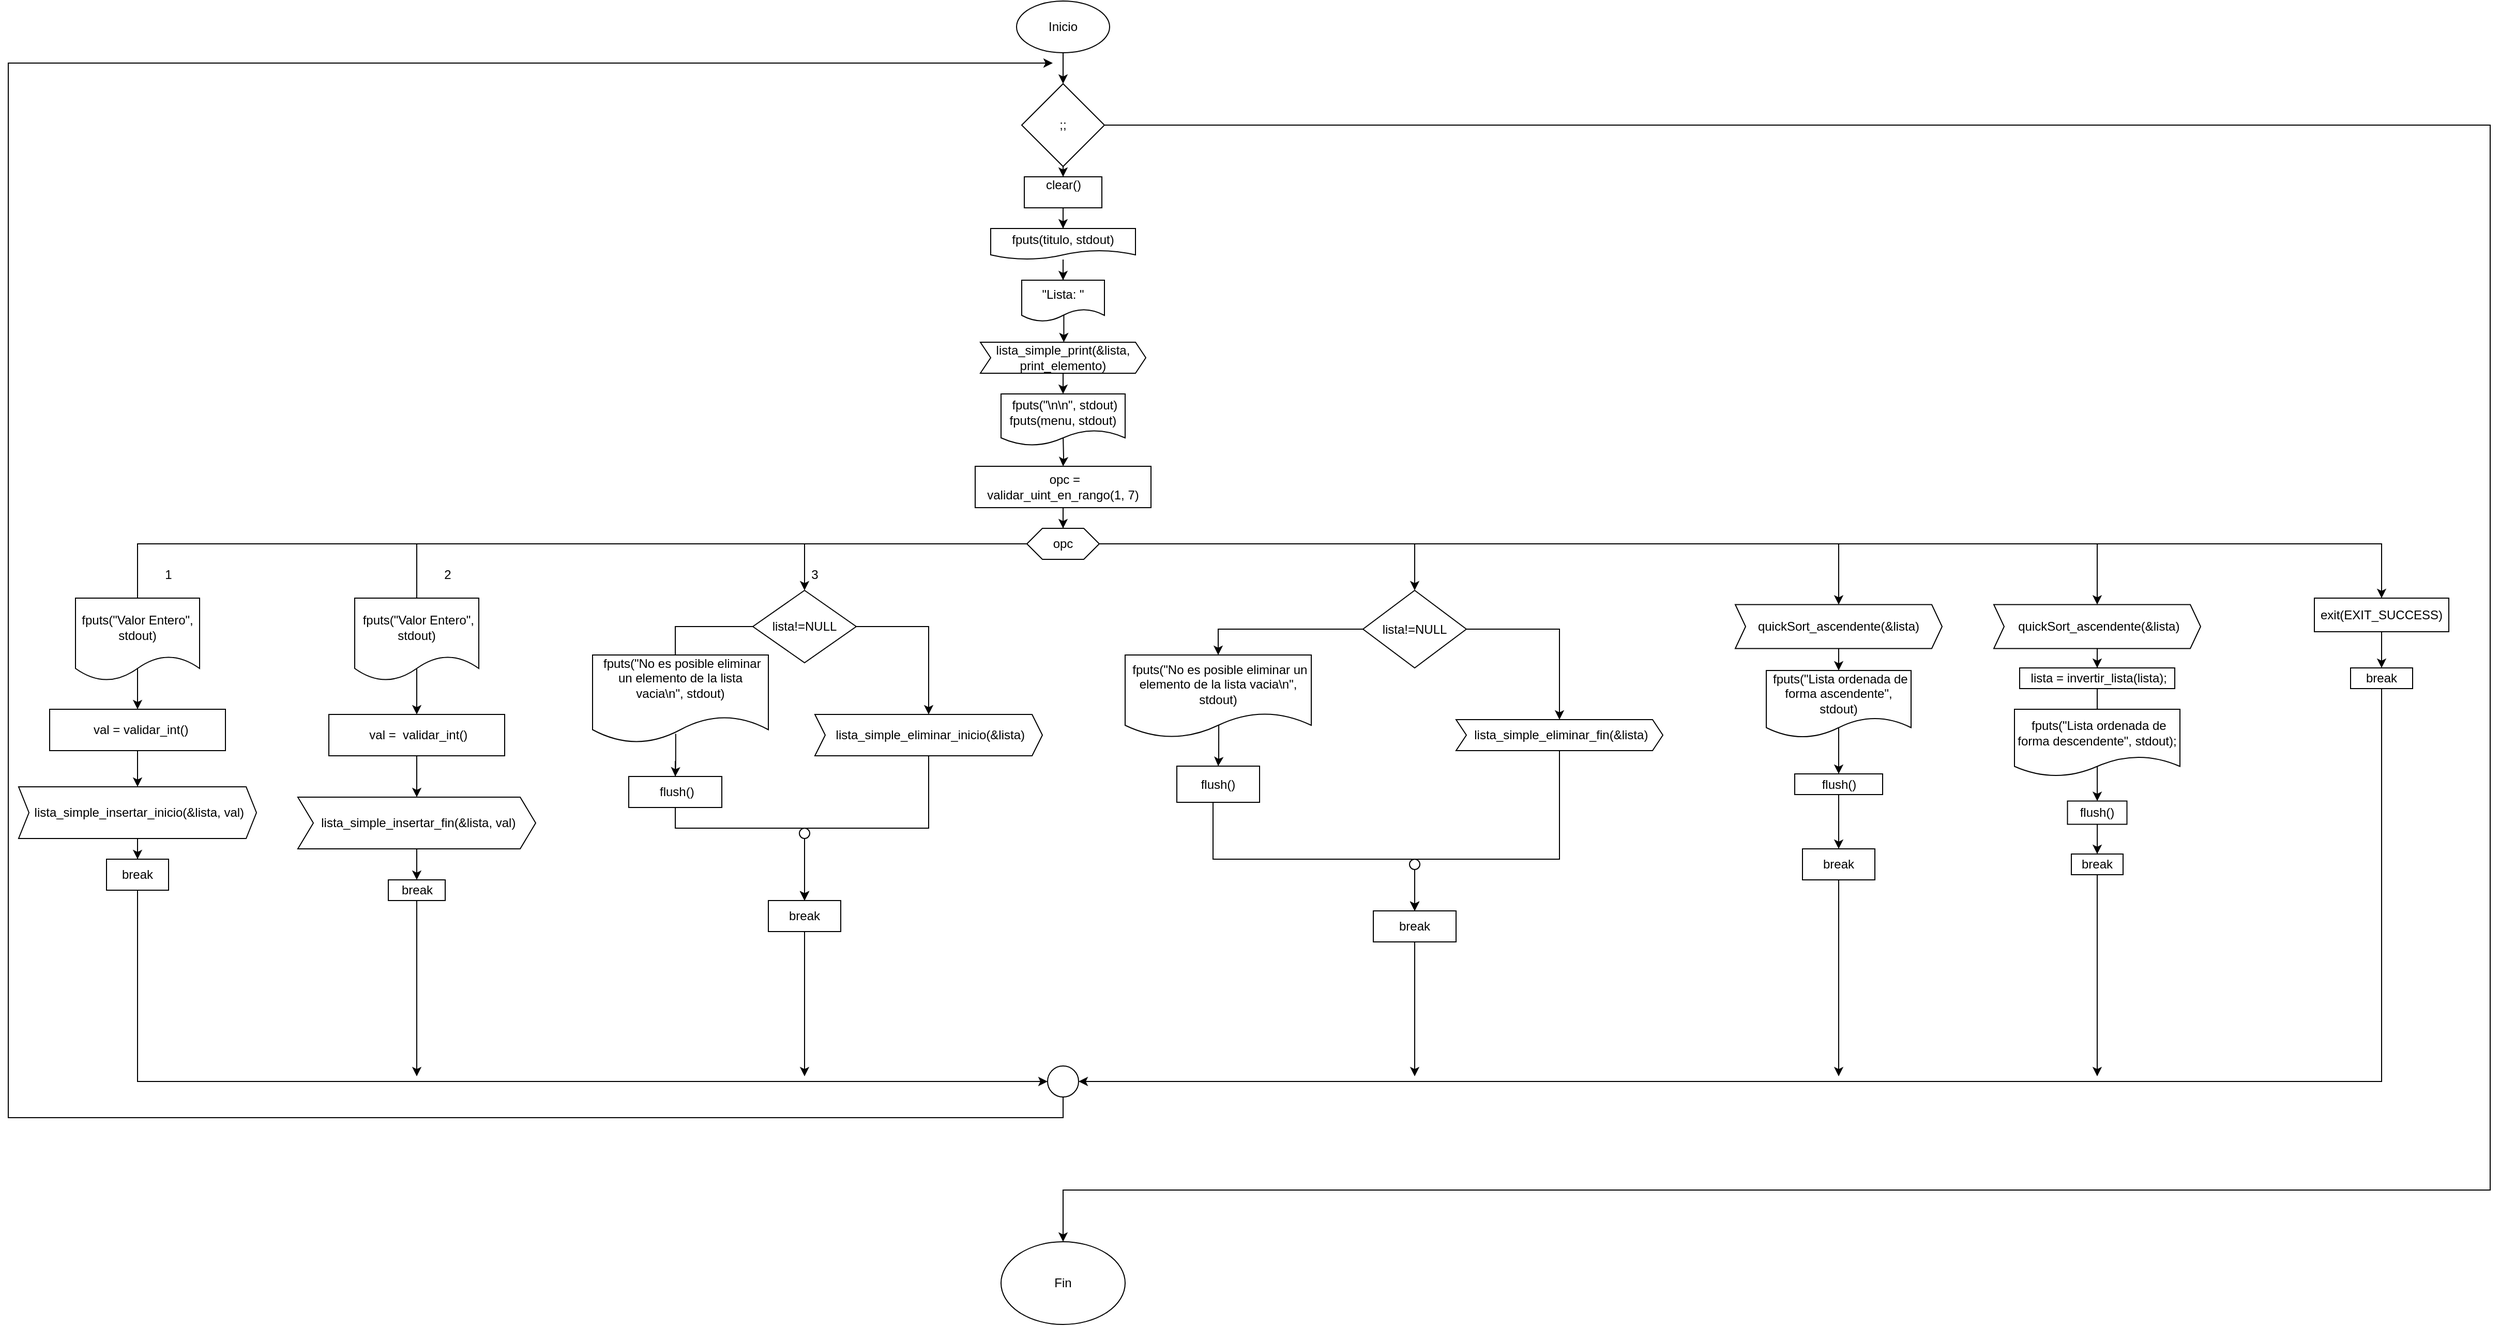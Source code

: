 <mxfile version="26.0.14">
  <diagram name="Page-1" id="j2NMP_LaJv4pGypHDmWu">
    <mxGraphModel dx="340" dy="580" grid="1" gridSize="10" guides="1" tooltips="1" connect="1" arrows="1" fold="1" page="1" pageScale="1" pageWidth="850" pageHeight="1100" math="0" shadow="0">
      <root>
        <mxCell id="0" />
        <mxCell id="1" parent="0" />
        <mxCell id="dVRwNLDVLL16XpuEatuR-8" value="" style="edgeStyle=orthogonalEdgeStyle;rounded=0;orthogonalLoop=1;jettySize=auto;html=1;" edge="1" parent="1" source="dVRwNLDVLL16XpuEatuR-2" target="dVRwNLDVLL16XpuEatuR-5">
          <mxGeometry relative="1" as="geometry" />
        </mxCell>
        <mxCell id="dVRwNLDVLL16XpuEatuR-95" style="edgeStyle=orthogonalEdgeStyle;rounded=0;orthogonalLoop=1;jettySize=auto;html=1;entryX=0.5;entryY=0;entryDx=0;entryDy=0;" edge="1" parent="1" source="dVRwNLDVLL16XpuEatuR-2" target="dVRwNLDVLL16XpuEatuR-92">
          <mxGeometry relative="1" as="geometry">
            <Array as="points">
              <mxPoint x="4100" y="130" />
              <mxPoint x="4100" y="1160" />
              <mxPoint x="2720" y="1160" />
            </Array>
          </mxGeometry>
        </mxCell>
        <mxCell id="dVRwNLDVLL16XpuEatuR-2" value=";;" style="rhombus;whiteSpace=wrap;html=1;" vertex="1" parent="1">
          <mxGeometry x="2680" y="90" width="80" height="80" as="geometry" />
        </mxCell>
        <mxCell id="dVRwNLDVLL16XpuEatuR-10" value="" style="edgeStyle=orthogonalEdgeStyle;rounded=0;orthogonalLoop=1;jettySize=auto;html=1;" edge="1" parent="1" source="dVRwNLDVLL16XpuEatuR-109" target="dVRwNLDVLL16XpuEatuR-9">
          <mxGeometry relative="1" as="geometry" />
        </mxCell>
        <mxCell id="dVRwNLDVLL16XpuEatuR-5" value="clear()&lt;div&gt;&lt;br&gt;&lt;/div&gt;" style="rounded=0;whiteSpace=wrap;html=1;" vertex="1" parent="1">
          <mxGeometry x="2682.5" y="180" width="75" height="30" as="geometry" />
        </mxCell>
        <mxCell id="dVRwNLDVLL16XpuEatuR-12" value="" style="edgeStyle=orthogonalEdgeStyle;rounded=0;orthogonalLoop=1;jettySize=auto;html=1;exitX=0.509;exitY=0.836;exitDx=0;exitDy=0;exitPerimeter=0;" edge="1" parent="1" source="dVRwNLDVLL16XpuEatuR-9" target="dVRwNLDVLL16XpuEatuR-11">
          <mxGeometry relative="1" as="geometry" />
        </mxCell>
        <mxCell id="dVRwNLDVLL16XpuEatuR-9" value="&quot;Lista: &quot;" style="shape=document;whiteSpace=wrap;html=1;boundedLbl=1;" vertex="1" parent="1">
          <mxGeometry x="2680" y="280" width="80" height="40" as="geometry" />
        </mxCell>
        <mxCell id="dVRwNLDVLL16XpuEatuR-14" value="" style="edgeStyle=orthogonalEdgeStyle;rounded=0;orthogonalLoop=1;jettySize=auto;html=1;" edge="1" parent="1" source="dVRwNLDVLL16XpuEatuR-11">
          <mxGeometry relative="1" as="geometry">
            <mxPoint x="2720" y="390" as="targetPoint" />
          </mxGeometry>
        </mxCell>
        <mxCell id="dVRwNLDVLL16XpuEatuR-11" value="lista_simple_print(&amp;amp;lista, print_elemento)" style="shape=step;perimeter=stepPerimeter;whiteSpace=wrap;html=1;fixedSize=1;size=10;" vertex="1" parent="1">
          <mxGeometry x="2640" y="340" width="160" height="30" as="geometry" />
        </mxCell>
        <mxCell id="dVRwNLDVLL16XpuEatuR-17" value="" style="edgeStyle=orthogonalEdgeStyle;rounded=0;orthogonalLoop=1;jettySize=auto;html=1;" edge="1" parent="1" target="dVRwNLDVLL16XpuEatuR-16">
          <mxGeometry relative="1" as="geometry">
            <mxPoint x="2720" y="430" as="sourcePoint" />
          </mxGeometry>
        </mxCell>
        <mxCell id="dVRwNLDVLL16XpuEatuR-19" value="" style="edgeStyle=orthogonalEdgeStyle;rounded=0;orthogonalLoop=1;jettySize=auto;html=1;" edge="1" parent="1" source="dVRwNLDVLL16XpuEatuR-16" target="dVRwNLDVLL16XpuEatuR-18">
          <mxGeometry relative="1" as="geometry" />
        </mxCell>
        <mxCell id="dVRwNLDVLL16XpuEatuR-16" value="&amp;nbsp;opc = validar_uint_en_rango(1, 7)" style="rounded=0;whiteSpace=wrap;html=1;" vertex="1" parent="1">
          <mxGeometry x="2635" y="460" width="170" height="40" as="geometry" />
        </mxCell>
        <mxCell id="dVRwNLDVLL16XpuEatuR-26" style="edgeStyle=orthogonalEdgeStyle;rounded=0;orthogonalLoop=1;jettySize=auto;html=1;exitX=0;exitY=0.5;exitDx=0;exitDy=0;entryX=0.5;entryY=0;entryDx=0;entryDy=0;" edge="1" parent="1" source="dVRwNLDVLL16XpuEatuR-18" target="dVRwNLDVLL16XpuEatuR-20">
          <mxGeometry relative="1" as="geometry" />
        </mxCell>
        <mxCell id="dVRwNLDVLL16XpuEatuR-29" style="edgeStyle=orthogonalEdgeStyle;rounded=0;orthogonalLoop=1;jettySize=auto;html=1;entryX=0.5;entryY=0;entryDx=0;entryDy=0;" edge="1" parent="1" source="dVRwNLDVLL16XpuEatuR-18" target="dVRwNLDVLL16XpuEatuR-27">
          <mxGeometry relative="1" as="geometry" />
        </mxCell>
        <mxCell id="dVRwNLDVLL16XpuEatuR-34" style="edgeStyle=orthogonalEdgeStyle;rounded=0;orthogonalLoop=1;jettySize=auto;html=1;entryX=0.5;entryY=0;entryDx=0;entryDy=0;" edge="1" parent="1" source="dVRwNLDVLL16XpuEatuR-18" target="dVRwNLDVLL16XpuEatuR-33">
          <mxGeometry relative="1" as="geometry" />
        </mxCell>
        <mxCell id="dVRwNLDVLL16XpuEatuR-51" style="edgeStyle=orthogonalEdgeStyle;rounded=0;orthogonalLoop=1;jettySize=auto;html=1;exitX=1;exitY=0.5;exitDx=0;exitDy=0;entryX=0.5;entryY=0;entryDx=0;entryDy=0;" edge="1" parent="1" source="dVRwNLDVLL16XpuEatuR-18" target="dVRwNLDVLL16XpuEatuR-50">
          <mxGeometry relative="1" as="geometry" />
        </mxCell>
        <mxCell id="dVRwNLDVLL16XpuEatuR-62" style="edgeStyle=orthogonalEdgeStyle;rounded=0;orthogonalLoop=1;jettySize=auto;html=1;exitX=1;exitY=0.5;exitDx=0;exitDy=0;entryX=0.5;entryY=0;entryDx=0;entryDy=0;" edge="1" parent="1" source="dVRwNLDVLL16XpuEatuR-18" target="dVRwNLDVLL16XpuEatuR-61">
          <mxGeometry relative="1" as="geometry" />
        </mxCell>
        <mxCell id="dVRwNLDVLL16XpuEatuR-68" style="edgeStyle=orthogonalEdgeStyle;rounded=0;orthogonalLoop=1;jettySize=auto;html=1;exitX=1;exitY=0.5;exitDx=0;exitDy=0;entryX=0.5;entryY=0;entryDx=0;entryDy=0;" edge="1" parent="1" source="dVRwNLDVLL16XpuEatuR-18" target="dVRwNLDVLL16XpuEatuR-67">
          <mxGeometry relative="1" as="geometry" />
        </mxCell>
        <mxCell id="dVRwNLDVLL16XpuEatuR-77" style="edgeStyle=orthogonalEdgeStyle;rounded=0;orthogonalLoop=1;jettySize=auto;html=1;exitX=1;exitY=0.5;exitDx=0;exitDy=0;entryX=0.5;entryY=0;entryDx=0;entryDy=0;" edge="1" parent="1" source="dVRwNLDVLL16XpuEatuR-18" target="dVRwNLDVLL16XpuEatuR-76">
          <mxGeometry relative="1" as="geometry" />
        </mxCell>
        <mxCell id="dVRwNLDVLL16XpuEatuR-18" value="&lt;div&gt;opc&lt;/div&gt;" style="shape=hexagon;perimeter=hexagonPerimeter2;whiteSpace=wrap;html=1;fixedSize=1;size=15;" vertex="1" parent="1">
          <mxGeometry x="2685" y="520" width="70" height="30" as="geometry" />
        </mxCell>
        <mxCell id="dVRwNLDVLL16XpuEatuR-23" value="" style="edgeStyle=orthogonalEdgeStyle;rounded=0;orthogonalLoop=1;jettySize=auto;html=1;" edge="1" parent="1" source="dVRwNLDVLL16XpuEatuR-20" target="dVRwNLDVLL16XpuEatuR-22">
          <mxGeometry relative="1" as="geometry" />
        </mxCell>
        <mxCell id="dVRwNLDVLL16XpuEatuR-20" value="&amp;nbsp; val = validar_int()" style="rounded=0;whiteSpace=wrap;html=1;" vertex="1" parent="1">
          <mxGeometry x="1740" y="695" width="170" height="40" as="geometry" />
        </mxCell>
        <mxCell id="dVRwNLDVLL16XpuEatuR-25" value="" style="edgeStyle=orthogonalEdgeStyle;rounded=0;orthogonalLoop=1;jettySize=auto;html=1;" edge="1" parent="1" source="dVRwNLDVLL16XpuEatuR-22" target="dVRwNLDVLL16XpuEatuR-24">
          <mxGeometry relative="1" as="geometry" />
        </mxCell>
        <mxCell id="dVRwNLDVLL16XpuEatuR-22" value="&amp;nbsp;lista_simple_insertar_inicio(&amp;amp;lista, val)" style="shape=step;perimeter=stepPerimeter;whiteSpace=wrap;html=1;fixedSize=1;size=10;" vertex="1" parent="1">
          <mxGeometry x="1710" y="770" width="230" height="50" as="geometry" />
        </mxCell>
        <mxCell id="dVRwNLDVLL16XpuEatuR-82" style="edgeStyle=orthogonalEdgeStyle;rounded=0;orthogonalLoop=1;jettySize=auto;html=1;entryX=0;entryY=0.5;entryDx=0;entryDy=0;" edge="1" parent="1" source="dVRwNLDVLL16XpuEatuR-24" target="dVRwNLDVLL16XpuEatuR-81">
          <mxGeometry relative="1" as="geometry">
            <Array as="points">
              <mxPoint x="1825" y="1055" />
            </Array>
          </mxGeometry>
        </mxCell>
        <mxCell id="dVRwNLDVLL16XpuEatuR-24" value="break" style="rounded=0;whiteSpace=wrap;html=1;" vertex="1" parent="1">
          <mxGeometry x="1795" y="840" width="60" height="30" as="geometry" />
        </mxCell>
        <mxCell id="dVRwNLDVLL16XpuEatuR-30" value="" style="edgeStyle=orthogonalEdgeStyle;rounded=0;orthogonalLoop=1;jettySize=auto;html=1;" edge="1" parent="1" source="dVRwNLDVLL16XpuEatuR-27" target="dVRwNLDVLL16XpuEatuR-28">
          <mxGeometry relative="1" as="geometry" />
        </mxCell>
        <mxCell id="dVRwNLDVLL16XpuEatuR-27" value="&amp;nbsp;&lt;span style=&quot;background-color: transparent; color: light-dark(rgb(0, 0, 0), rgb(255, 255, 255));&quot;&gt;val =&amp;nbsp; validar_int()&lt;/span&gt;" style="rounded=0;whiteSpace=wrap;html=1;" vertex="1" parent="1">
          <mxGeometry x="2010" y="700" width="170" height="40" as="geometry" />
        </mxCell>
        <mxCell id="dVRwNLDVLL16XpuEatuR-32" value="" style="edgeStyle=orthogonalEdgeStyle;rounded=0;orthogonalLoop=1;jettySize=auto;html=1;" edge="1" parent="1" source="dVRwNLDVLL16XpuEatuR-28" target="dVRwNLDVLL16XpuEatuR-31">
          <mxGeometry relative="1" as="geometry" />
        </mxCell>
        <mxCell id="dVRwNLDVLL16XpuEatuR-28" value="&amp;nbsp;lista_simple_insertar_fin(&amp;amp;lista, val)" style="shape=step;perimeter=stepPerimeter;whiteSpace=wrap;html=1;fixedSize=1;size=15;" vertex="1" parent="1">
          <mxGeometry x="1980" y="780" width="230" height="50" as="geometry" />
        </mxCell>
        <mxCell id="dVRwNLDVLL16XpuEatuR-84" style="edgeStyle=orthogonalEdgeStyle;rounded=0;orthogonalLoop=1;jettySize=auto;html=1;" edge="1" parent="1" source="dVRwNLDVLL16XpuEatuR-31">
          <mxGeometry relative="1" as="geometry">
            <mxPoint x="2095" y="1050" as="targetPoint" />
          </mxGeometry>
        </mxCell>
        <mxCell id="dVRwNLDVLL16XpuEatuR-31" value="break" style="rounded=0;whiteSpace=wrap;html=1;" vertex="1" parent="1">
          <mxGeometry x="2067.5" y="860" width="55" height="20" as="geometry" />
        </mxCell>
        <mxCell id="dVRwNLDVLL16XpuEatuR-37" style="edgeStyle=orthogonalEdgeStyle;rounded=0;orthogonalLoop=1;jettySize=auto;html=1;entryX=0.5;entryY=0;entryDx=0;entryDy=0;" edge="1" parent="1" source="dVRwNLDVLL16XpuEatuR-33" target="dVRwNLDVLL16XpuEatuR-36">
          <mxGeometry relative="1" as="geometry">
            <Array as="points">
              <mxPoint x="2590" y="615" />
            </Array>
          </mxGeometry>
        </mxCell>
        <mxCell id="dVRwNLDVLL16XpuEatuR-39" style="edgeStyle=orthogonalEdgeStyle;rounded=0;orthogonalLoop=1;jettySize=auto;html=1;entryX=0.5;entryY=0;entryDx=0;entryDy=0;" edge="1" parent="1" source="dVRwNLDVLL16XpuEatuR-33">
          <mxGeometry relative="1" as="geometry">
            <mxPoint x="2345" y="695" as="targetPoint" />
            <Array as="points">
              <mxPoint x="2345" y="615" />
            </Array>
          </mxGeometry>
        </mxCell>
        <mxCell id="dVRwNLDVLL16XpuEatuR-33" value="lista!=NULL" style="rhombus;whiteSpace=wrap;html=1;" vertex="1" parent="1">
          <mxGeometry x="2420" y="580" width="100" height="70" as="geometry" />
        </mxCell>
        <mxCell id="dVRwNLDVLL16XpuEatuR-42" style="edgeStyle=orthogonalEdgeStyle;rounded=0;orthogonalLoop=1;jettySize=auto;html=1;entryX=0.5;entryY=0;entryDx=0;entryDy=0;" edge="1" parent="1" source="dVRwNLDVLL16XpuEatuR-36" target="dVRwNLDVLL16XpuEatuR-40">
          <mxGeometry relative="1" as="geometry" />
        </mxCell>
        <mxCell id="dVRwNLDVLL16XpuEatuR-36" value="&amp;nbsp;lista_simple_eliminar_inicio(&amp;amp;lista)" style="shape=step;perimeter=stepPerimeter;whiteSpace=wrap;html=1;fixedSize=1;size=10;" vertex="1" parent="1">
          <mxGeometry x="2480" y="700" width="220" height="40" as="geometry" />
        </mxCell>
        <mxCell id="dVRwNLDVLL16XpuEatuR-41" style="edgeStyle=orthogonalEdgeStyle;rounded=0;orthogonalLoop=1;jettySize=auto;html=1;entryX=0.5;entryY=0;entryDx=0;entryDy=0;" edge="1" parent="1" source="dVRwNLDVLL16XpuEatuR-43" target="dVRwNLDVLL16XpuEatuR-40">
          <mxGeometry relative="1" as="geometry">
            <Array as="points">
              <mxPoint x="2345" y="810" />
              <mxPoint x="2470" y="810" />
            </Array>
          </mxGeometry>
        </mxCell>
        <mxCell id="dVRwNLDVLL16XpuEatuR-85" style="edgeStyle=orthogonalEdgeStyle;rounded=0;orthogonalLoop=1;jettySize=auto;html=1;" edge="1" parent="1" source="dVRwNLDVLL16XpuEatuR-40">
          <mxGeometry relative="1" as="geometry">
            <mxPoint x="2470" y="1050" as="targetPoint" />
          </mxGeometry>
        </mxCell>
        <mxCell id="dVRwNLDVLL16XpuEatuR-40" value="break" style="rounded=0;whiteSpace=wrap;html=1;" vertex="1" parent="1">
          <mxGeometry x="2435" y="880" width="70" height="30" as="geometry" />
        </mxCell>
        <mxCell id="dVRwNLDVLL16XpuEatuR-46" value="" style="edgeStyle=orthogonalEdgeStyle;rounded=0;orthogonalLoop=1;jettySize=auto;html=1;entryX=0.5;entryY=0;entryDx=0;entryDy=0;" edge="1" parent="1" target="dVRwNLDVLL16XpuEatuR-40">
          <mxGeometry relative="1" as="geometry">
            <mxPoint x="2345.0" y="745" as="sourcePoint" />
            <mxPoint x="2470" y="880" as="targetPoint" />
            <Array as="points">
              <mxPoint x="2345" y="810" />
              <mxPoint x="2470" y="810" />
            </Array>
          </mxGeometry>
        </mxCell>
        <mxCell id="dVRwNLDVLL16XpuEatuR-43" value="" style="ellipse;whiteSpace=wrap;html=1;aspect=fixed;" vertex="1" parent="1">
          <mxGeometry x="2465" y="810" width="10" height="10" as="geometry" />
        </mxCell>
        <mxCell id="dVRwNLDVLL16XpuEatuR-47" value="1" style="text;html=1;align=center;verticalAlign=middle;whiteSpace=wrap;rounded=0;" vertex="1" parent="1">
          <mxGeometry x="1825" y="550" width="60" height="30" as="geometry" />
        </mxCell>
        <mxCell id="dVRwNLDVLL16XpuEatuR-48" value="2" style="text;html=1;align=center;verticalAlign=middle;whiteSpace=wrap;rounded=0;" vertex="1" parent="1">
          <mxGeometry x="2095" y="550" width="60" height="30" as="geometry" />
        </mxCell>
        <mxCell id="dVRwNLDVLL16XpuEatuR-49" value="3" style="text;html=1;align=center;verticalAlign=middle;whiteSpace=wrap;rounded=0;" vertex="1" parent="1">
          <mxGeometry x="2450" y="550" width="60" height="30" as="geometry" />
        </mxCell>
        <mxCell id="dVRwNLDVLL16XpuEatuR-104" style="edgeStyle=orthogonalEdgeStyle;rounded=0;orthogonalLoop=1;jettySize=auto;html=1;entryX=0.5;entryY=0;entryDx=0;entryDy=0;" edge="1" parent="1" source="dVRwNLDVLL16XpuEatuR-50" target="dVRwNLDVLL16XpuEatuR-103">
          <mxGeometry relative="1" as="geometry" />
        </mxCell>
        <mxCell id="dVRwNLDVLL16XpuEatuR-50" value="lista!=NULL" style="rhombus;whiteSpace=wrap;html=1;" vertex="1" parent="1">
          <mxGeometry x="3010" y="580" width="100" height="75" as="geometry" />
        </mxCell>
        <mxCell id="dVRwNLDVLL16XpuEatuR-58" style="edgeStyle=orthogonalEdgeStyle;rounded=0;orthogonalLoop=1;jettySize=auto;html=1;" edge="1" parent="1" source="dVRwNLDVLL16XpuEatuR-52">
          <mxGeometry relative="1" as="geometry">
            <mxPoint x="3060" y="890" as="targetPoint" />
            <Array as="points">
              <mxPoint x="3200" y="840" />
              <mxPoint x="3060" y="840" />
            </Array>
          </mxGeometry>
        </mxCell>
        <mxCell id="dVRwNLDVLL16XpuEatuR-52" value="&amp;nbsp;lista_simple_eliminar_fin(&amp;amp;lista)" style="shape=step;perimeter=stepPerimeter;whiteSpace=wrap;html=1;fixedSize=1;size=10;" vertex="1" parent="1">
          <mxGeometry x="3100" y="705" width="200" height="30" as="geometry" />
        </mxCell>
        <mxCell id="dVRwNLDVLL16XpuEatuR-57" style="edgeStyle=orthogonalEdgeStyle;rounded=0;orthogonalLoop=1;jettySize=auto;html=1;" edge="1" parent="1" source="dVRwNLDVLL16XpuEatuR-59" target="dVRwNLDVLL16XpuEatuR-56">
          <mxGeometry relative="1" as="geometry">
            <Array as="points">
              <mxPoint x="2865" y="840" />
              <mxPoint x="3060" y="840" />
            </Array>
          </mxGeometry>
        </mxCell>
        <mxCell id="dVRwNLDVLL16XpuEatuR-53" value="&lt;div&gt;&lt;span style=&quot;background-color: transparent; color: light-dark(rgb(0, 0, 0), rgb(255, 255, 255));&quot;&gt;flush()&lt;/span&gt;&lt;/div&gt;" style="rounded=0;whiteSpace=wrap;html=1;" vertex="1" parent="1">
          <mxGeometry x="2830" y="750" width="80" height="35" as="geometry" />
        </mxCell>
        <mxCell id="dVRwNLDVLL16XpuEatuR-55" style="edgeStyle=orthogonalEdgeStyle;rounded=0;orthogonalLoop=1;jettySize=auto;html=1;entryX=0.5;entryY=0;entryDx=0;entryDy=0;" edge="1" parent="1" source="dVRwNLDVLL16XpuEatuR-50" target="dVRwNLDVLL16XpuEatuR-52">
          <mxGeometry relative="1" as="geometry">
            <Array as="points">
              <mxPoint x="3200" y="618" />
            </Array>
          </mxGeometry>
        </mxCell>
        <mxCell id="dVRwNLDVLL16XpuEatuR-88" style="edgeStyle=orthogonalEdgeStyle;rounded=0;orthogonalLoop=1;jettySize=auto;html=1;" edge="1" parent="1" source="dVRwNLDVLL16XpuEatuR-56">
          <mxGeometry relative="1" as="geometry">
            <mxPoint x="3060" y="1050" as="targetPoint" />
          </mxGeometry>
        </mxCell>
        <mxCell id="dVRwNLDVLL16XpuEatuR-56" value="break" style="rounded=0;whiteSpace=wrap;html=1;" vertex="1" parent="1">
          <mxGeometry x="3020" y="890" width="80" height="30" as="geometry" />
        </mxCell>
        <mxCell id="dVRwNLDVLL16XpuEatuR-60" value="" style="edgeStyle=orthogonalEdgeStyle;rounded=0;orthogonalLoop=1;jettySize=auto;html=1;entryX=0.5;entryY=0;entryDx=0;entryDy=0;" edge="1" parent="1" source="dVRwNLDVLL16XpuEatuR-53" target="dVRwNLDVLL16XpuEatuR-56">
          <mxGeometry relative="1" as="geometry">
            <mxPoint x="2865" y="755" as="sourcePoint" />
            <mxPoint x="3060" y="890" as="targetPoint" />
            <Array as="points">
              <mxPoint x="2865" y="840" />
              <mxPoint x="3060" y="840" />
            </Array>
          </mxGeometry>
        </mxCell>
        <mxCell id="dVRwNLDVLL16XpuEatuR-59" value="" style="ellipse;whiteSpace=wrap;html=1;aspect=fixed;" vertex="1" parent="1">
          <mxGeometry x="3055" y="840" width="10" height="10" as="geometry" />
        </mxCell>
        <mxCell id="dVRwNLDVLL16XpuEatuR-64" value="" style="edgeStyle=orthogonalEdgeStyle;rounded=0;orthogonalLoop=1;jettySize=auto;html=1;exitX=0.5;exitY=0.808;exitDx=0;exitDy=0;exitPerimeter=0;" edge="1" parent="1" source="dVRwNLDVLL16XpuEatuR-106" target="dVRwNLDVLL16XpuEatuR-63">
          <mxGeometry relative="1" as="geometry" />
        </mxCell>
        <mxCell id="dVRwNLDVLL16XpuEatuR-61" value="quickSort_ascendente(&amp;amp;lista)" style="shape=step;perimeter=stepPerimeter;whiteSpace=wrap;html=1;fixedSize=1;size=10;" vertex="1" parent="1">
          <mxGeometry x="3370" y="593.75" width="200" height="42.5" as="geometry" />
        </mxCell>
        <mxCell id="dVRwNLDVLL16XpuEatuR-66" value="" style="edgeStyle=orthogonalEdgeStyle;rounded=0;orthogonalLoop=1;jettySize=auto;html=1;" edge="1" parent="1" source="dVRwNLDVLL16XpuEatuR-63" target="dVRwNLDVLL16XpuEatuR-65">
          <mxGeometry relative="1" as="geometry" />
        </mxCell>
        <mxCell id="dVRwNLDVLL16XpuEatuR-63" value="&lt;div&gt;flush()&lt;/div&gt;" style="rounded=0;whiteSpace=wrap;html=1;" vertex="1" parent="1">
          <mxGeometry x="3427.5" y="757.5" width="85" height="20" as="geometry" />
        </mxCell>
        <mxCell id="dVRwNLDVLL16XpuEatuR-89" style="edgeStyle=orthogonalEdgeStyle;rounded=0;orthogonalLoop=1;jettySize=auto;html=1;" edge="1" parent="1" source="dVRwNLDVLL16XpuEatuR-65">
          <mxGeometry relative="1" as="geometry">
            <mxPoint x="3470" y="1050" as="targetPoint" />
          </mxGeometry>
        </mxCell>
        <mxCell id="dVRwNLDVLL16XpuEatuR-65" value="break" style="rounded=0;whiteSpace=wrap;html=1;" vertex="1" parent="1">
          <mxGeometry x="3435" y="830" width="70" height="30" as="geometry" />
        </mxCell>
        <mxCell id="dVRwNLDVLL16XpuEatuR-70" value="" style="edgeStyle=orthogonalEdgeStyle;rounded=0;orthogonalLoop=1;jettySize=auto;html=1;" edge="1" parent="1" source="dVRwNLDVLL16XpuEatuR-67" target="dVRwNLDVLL16XpuEatuR-69">
          <mxGeometry relative="1" as="geometry" />
        </mxCell>
        <mxCell id="dVRwNLDVLL16XpuEatuR-67" value="&amp;nbsp;quickSort_ascendente(&amp;amp;lista)" style="shape=step;perimeter=stepPerimeter;whiteSpace=wrap;html=1;fixedSize=1;size=10;" vertex="1" parent="1">
          <mxGeometry x="3620" y="593.75" width="200" height="42.5" as="geometry" />
        </mxCell>
        <mxCell id="dVRwNLDVLL16XpuEatuR-72" value="" style="edgeStyle=orthogonalEdgeStyle;rounded=0;orthogonalLoop=1;jettySize=auto;html=1;" edge="1" parent="1" source="dVRwNLDVLL16XpuEatuR-69" target="dVRwNLDVLL16XpuEatuR-71">
          <mxGeometry relative="1" as="geometry" />
        </mxCell>
        <mxCell id="dVRwNLDVLL16XpuEatuR-69" value="&amp;nbsp;lista = invertir_lista(lista);" style="rounded=0;whiteSpace=wrap;html=1;" vertex="1" parent="1">
          <mxGeometry x="3645" y="655" width="150" height="20" as="geometry" />
        </mxCell>
        <mxCell id="dVRwNLDVLL16XpuEatuR-74" value="" style="edgeStyle=orthogonalEdgeStyle;rounded=0;orthogonalLoop=1;jettySize=auto;html=1;" edge="1" parent="1" source="dVRwNLDVLL16XpuEatuR-71" target="dVRwNLDVLL16XpuEatuR-73">
          <mxGeometry relative="1" as="geometry" />
        </mxCell>
        <mxCell id="dVRwNLDVLL16XpuEatuR-71" value="&lt;div&gt;flush()&lt;/div&gt;" style="rounded=0;whiteSpace=wrap;html=1;" vertex="1" parent="1">
          <mxGeometry x="3691.25" y="783.75" width="57.5" height="22.5" as="geometry" />
        </mxCell>
        <mxCell id="dVRwNLDVLL16XpuEatuR-90" style="edgeStyle=orthogonalEdgeStyle;rounded=0;orthogonalLoop=1;jettySize=auto;html=1;" edge="1" parent="1" source="dVRwNLDVLL16XpuEatuR-73">
          <mxGeometry relative="1" as="geometry">
            <mxPoint x="3720" y="1050" as="targetPoint" />
          </mxGeometry>
        </mxCell>
        <mxCell id="dVRwNLDVLL16XpuEatuR-73" value="break" style="rounded=0;whiteSpace=wrap;html=1;" vertex="1" parent="1">
          <mxGeometry x="3695" y="835" width="50" height="20" as="geometry" />
        </mxCell>
        <mxCell id="dVRwNLDVLL16XpuEatuR-79" value="" style="edgeStyle=orthogonalEdgeStyle;rounded=0;orthogonalLoop=1;jettySize=auto;html=1;" edge="1" parent="1" source="dVRwNLDVLL16XpuEatuR-76" target="dVRwNLDVLL16XpuEatuR-78">
          <mxGeometry relative="1" as="geometry" />
        </mxCell>
        <mxCell id="dVRwNLDVLL16XpuEatuR-76" value="exit(EXIT_SUCCESS)" style="rounded=0;whiteSpace=wrap;html=1;" vertex="1" parent="1">
          <mxGeometry x="3930" y="587.5" width="130" height="32.5" as="geometry" />
        </mxCell>
        <mxCell id="dVRwNLDVLL16XpuEatuR-87" style="edgeStyle=orthogonalEdgeStyle;rounded=0;orthogonalLoop=1;jettySize=auto;html=1;entryX=1;entryY=0.5;entryDx=0;entryDy=0;" edge="1" parent="1" source="dVRwNLDVLL16XpuEatuR-78" target="dVRwNLDVLL16XpuEatuR-81">
          <mxGeometry relative="1" as="geometry">
            <mxPoint x="2740" y="1060.0" as="targetPoint" />
            <Array as="points">
              <mxPoint x="3995" y="1055" />
            </Array>
          </mxGeometry>
        </mxCell>
        <mxCell id="dVRwNLDVLL16XpuEatuR-78" value="break" style="rounded=0;whiteSpace=wrap;html=1;" vertex="1" parent="1">
          <mxGeometry x="3965" y="655" width="60" height="20" as="geometry" />
        </mxCell>
        <mxCell id="dVRwNLDVLL16XpuEatuR-91" style="edgeStyle=orthogonalEdgeStyle;rounded=0;orthogonalLoop=1;jettySize=auto;html=1;exitX=0.5;exitY=1;exitDx=0;exitDy=0;" edge="1" parent="1" source="dVRwNLDVLL16XpuEatuR-81">
          <mxGeometry relative="1" as="geometry">
            <mxPoint x="2710" y="70" as="targetPoint" />
            <Array as="points">
              <mxPoint x="2720" y="1090" />
              <mxPoint x="1700" y="1090" />
              <mxPoint x="1700" y="70" />
            </Array>
          </mxGeometry>
        </mxCell>
        <mxCell id="dVRwNLDVLL16XpuEatuR-81" value="" style="ellipse;whiteSpace=wrap;html=1;aspect=fixed;" vertex="1" parent="1">
          <mxGeometry x="2705" y="1040" width="30" height="30" as="geometry" />
        </mxCell>
        <mxCell id="dVRwNLDVLL16XpuEatuR-92" value="Fin" style="ellipse;whiteSpace=wrap;html=1;" vertex="1" parent="1">
          <mxGeometry x="2660" y="1210" width="120" height="80" as="geometry" />
        </mxCell>
        <mxCell id="dVRwNLDVLL16XpuEatuR-94" value="" style="edgeStyle=orthogonalEdgeStyle;rounded=0;orthogonalLoop=1;jettySize=auto;html=1;" edge="1" parent="1" source="dVRwNLDVLL16XpuEatuR-93" target="dVRwNLDVLL16XpuEatuR-2">
          <mxGeometry relative="1" as="geometry" />
        </mxCell>
        <mxCell id="dVRwNLDVLL16XpuEatuR-93" value="Inicio" style="ellipse;whiteSpace=wrap;html=1;" vertex="1" parent="1">
          <mxGeometry x="2675" y="10" width="90" height="50" as="geometry" />
        </mxCell>
        <mxCell id="dVRwNLDVLL16XpuEatuR-96" value="&amp;nbsp;fputs(&quot;\n\n&quot;, stdout) fputs(menu, stdout)" style="shape=document;whiteSpace=wrap;html=1;boundedLbl=1;" vertex="1" parent="1">
          <mxGeometry x="2660" y="390" width="120" height="50" as="geometry" />
        </mxCell>
        <mxCell id="dVRwNLDVLL16XpuEatuR-98" value="fputs(&quot;Valor Entero&quot;, stdout)" style="shape=document;whiteSpace=wrap;html=1;boundedLbl=1;" vertex="1" parent="1">
          <mxGeometry x="1765" y="587.5" width="120" height="80" as="geometry" />
        </mxCell>
        <mxCell id="dVRwNLDVLL16XpuEatuR-99" value="&amp;nbsp;fputs(&quot;Valor Entero&quot;, stdout)" style="shape=document;whiteSpace=wrap;html=1;boundedLbl=1;" vertex="1" parent="1">
          <mxGeometry x="2035" y="587.5" width="120" height="80" as="geometry" />
        </mxCell>
        <mxCell id="dVRwNLDVLL16XpuEatuR-102" value="" style="edgeStyle=orthogonalEdgeStyle;rounded=0;orthogonalLoop=1;jettySize=auto;html=1;exitX=0.473;exitY=0.897;exitDx=0;exitDy=0;exitPerimeter=0;" edge="1" parent="1" source="dVRwNLDVLL16XpuEatuR-100" target="dVRwNLDVLL16XpuEatuR-101">
          <mxGeometry relative="1" as="geometry">
            <Array as="points" />
          </mxGeometry>
        </mxCell>
        <mxCell id="dVRwNLDVLL16XpuEatuR-100" value="&lt;div&gt;&amp;nbsp;fputs(&quot;No es posible eliminar un elemento&amp;nbsp;&lt;span style=&quot;background-color: transparent; color: light-dark(rgb(0, 0, 0), rgb(255, 255, 255));&quot;&gt;de la lista vacia\n&quot;, stdout)&lt;/span&gt;&lt;/div&gt;&lt;div&gt;&amp;nbsp;&lt;/div&gt;" style="shape=document;whiteSpace=wrap;html=1;boundedLbl=1;" vertex="1" parent="1">
          <mxGeometry x="2265" y="642.5" width="170" height="85" as="geometry" />
        </mxCell>
        <mxCell id="dVRwNLDVLL16XpuEatuR-101" value="&amp;nbsp;flush()" style="rounded=0;whiteSpace=wrap;html=1;" vertex="1" parent="1">
          <mxGeometry x="2300" y="760" width="90" height="30" as="geometry" />
        </mxCell>
        <mxCell id="dVRwNLDVLL16XpuEatuR-105" value="" style="edgeStyle=orthogonalEdgeStyle;rounded=0;orthogonalLoop=1;jettySize=auto;html=1;exitX=0.503;exitY=0.831;exitDx=0;exitDy=0;exitPerimeter=0;" edge="1" parent="1" source="dVRwNLDVLL16XpuEatuR-103" target="dVRwNLDVLL16XpuEatuR-53">
          <mxGeometry relative="1" as="geometry" />
        </mxCell>
        <mxCell id="dVRwNLDVLL16XpuEatuR-103" value="&amp;nbsp;fputs(&quot;No es posible eliminar un elemento&lt;span style=&quot;color: light-dark(rgb(0, 0, 0), rgb(255, 255, 255)); background-color: transparent;&quot;&gt;&amp;nbsp;de la lista vacia\n&quot;, stdout)&lt;/span&gt;" style="shape=document;whiteSpace=wrap;html=1;boundedLbl=1;" vertex="1" parent="1">
          <mxGeometry x="2780" y="642.5" width="180" height="80" as="geometry" />
        </mxCell>
        <mxCell id="dVRwNLDVLL16XpuEatuR-107" value="" style="edgeStyle=orthogonalEdgeStyle;rounded=0;orthogonalLoop=1;jettySize=auto;html=1;" edge="1" parent="1" source="dVRwNLDVLL16XpuEatuR-61" target="dVRwNLDVLL16XpuEatuR-106">
          <mxGeometry relative="1" as="geometry">
            <mxPoint x="3470" y="636" as="sourcePoint" />
            <mxPoint x="3470" y="758" as="targetPoint" />
          </mxGeometry>
        </mxCell>
        <mxCell id="dVRwNLDVLL16XpuEatuR-106" value="&amp;nbsp;fputs(&quot;Lista ordenada de forma ascendente&quot;, stdout)" style="shape=document;whiteSpace=wrap;html=1;boundedLbl=1;" vertex="1" parent="1">
          <mxGeometry x="3400" y="657.5" width="140" height="65" as="geometry" />
        </mxCell>
        <mxCell id="dVRwNLDVLL16XpuEatuR-108" value="&amp;nbsp;fputs(&quot;Lista ordenada de forma descendente&quot;, stdout);" style="shape=document;whiteSpace=wrap;html=1;boundedLbl=1;" vertex="1" parent="1">
          <mxGeometry x="3640" y="695" width="160" height="65" as="geometry" />
        </mxCell>
        <mxCell id="dVRwNLDVLL16XpuEatuR-110" value="" style="edgeStyle=orthogonalEdgeStyle;rounded=0;orthogonalLoop=1;jettySize=auto;html=1;" edge="1" parent="1" source="dVRwNLDVLL16XpuEatuR-5" target="dVRwNLDVLL16XpuEatuR-109">
          <mxGeometry relative="1" as="geometry">
            <mxPoint x="2720" y="210" as="sourcePoint" />
            <mxPoint x="2720" y="280" as="targetPoint" />
          </mxGeometry>
        </mxCell>
        <mxCell id="dVRwNLDVLL16XpuEatuR-109" value="fputs(titulo, stdout)" style="shape=document;whiteSpace=wrap;html=1;boundedLbl=1;" vertex="1" parent="1">
          <mxGeometry x="2650" y="230" width="140" height="30" as="geometry" />
        </mxCell>
      </root>
    </mxGraphModel>
  </diagram>
</mxfile>
